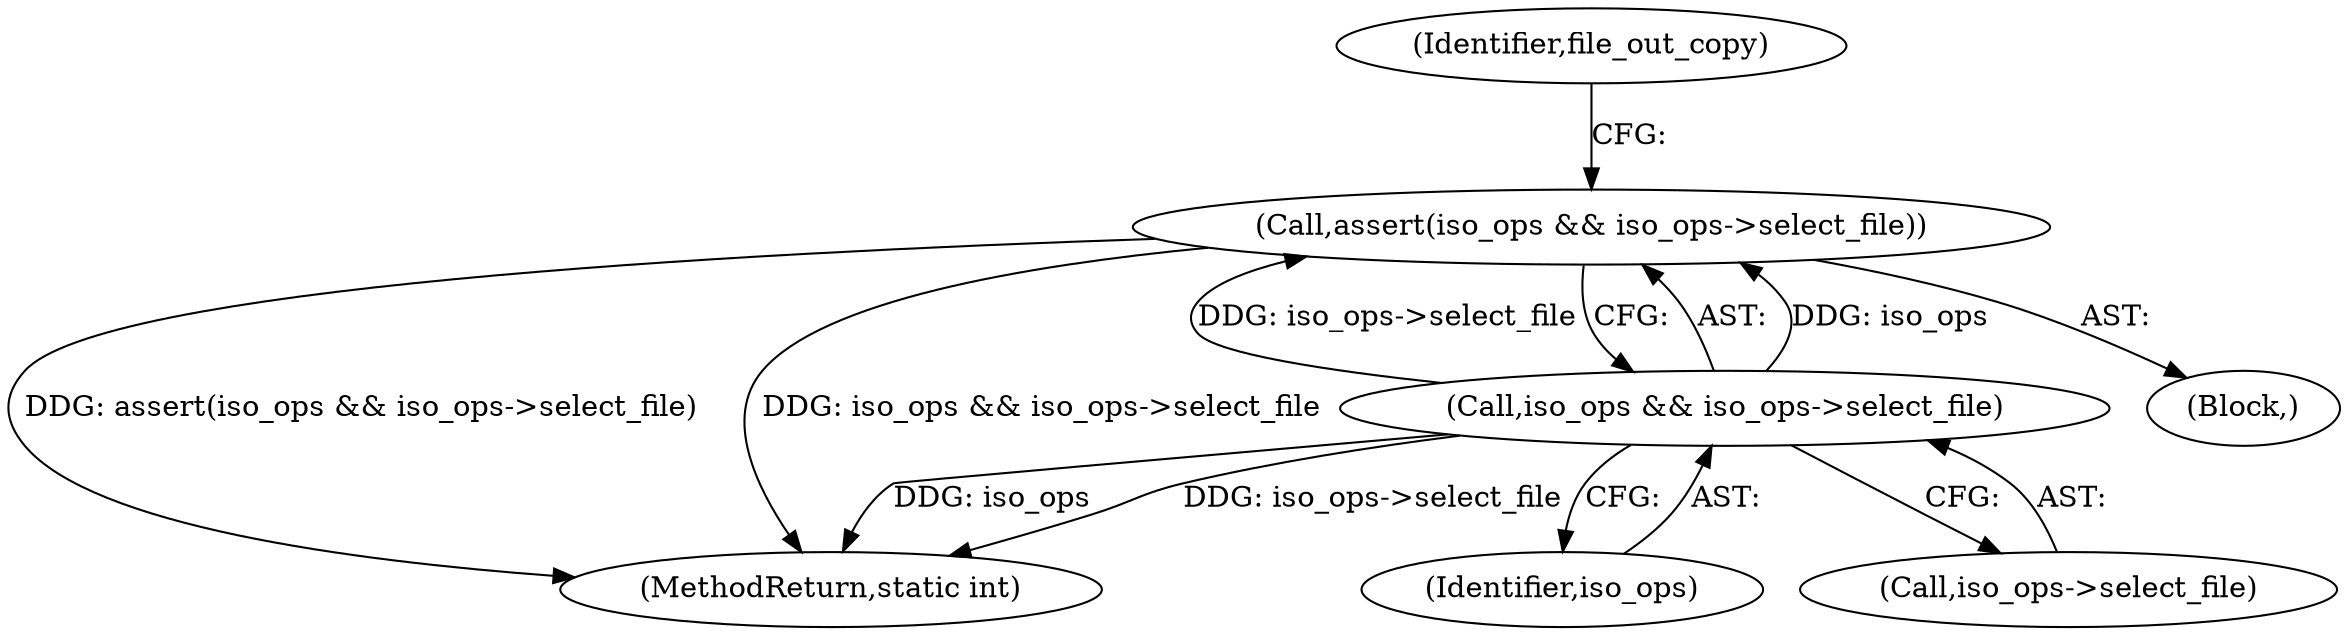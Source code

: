 digraph "0_OpenSC_8fe377e93b4b56060e5bbfb6f3142ceaeca744fa_16@API" {
"1000130" [label="(Call,assert(iso_ops && iso_ops->select_file))"];
"1000131" [label="(Call,iso_ops && iso_ops->select_file)"];
"1000137" [label="(Identifier,file_out_copy)"];
"1000133" [label="(Call,iso_ops->select_file)"];
"1000104" [label="(Block,)"];
"1000131" [label="(Call,iso_ops && iso_ops->select_file)"];
"1000203" [label="(MethodReturn,static int)"];
"1000130" [label="(Call,assert(iso_ops && iso_ops->select_file))"];
"1000132" [label="(Identifier,iso_ops)"];
"1000130" -> "1000104"  [label="AST: "];
"1000130" -> "1000131"  [label="CFG: "];
"1000131" -> "1000130"  [label="AST: "];
"1000137" -> "1000130"  [label="CFG: "];
"1000130" -> "1000203"  [label="DDG: assert(iso_ops && iso_ops->select_file)"];
"1000130" -> "1000203"  [label="DDG: iso_ops && iso_ops->select_file"];
"1000131" -> "1000130"  [label="DDG: iso_ops"];
"1000131" -> "1000130"  [label="DDG: iso_ops->select_file"];
"1000131" -> "1000132"  [label="CFG: "];
"1000131" -> "1000133"  [label="CFG: "];
"1000132" -> "1000131"  [label="AST: "];
"1000133" -> "1000131"  [label="AST: "];
"1000131" -> "1000203"  [label="DDG: iso_ops"];
"1000131" -> "1000203"  [label="DDG: iso_ops->select_file"];
}
